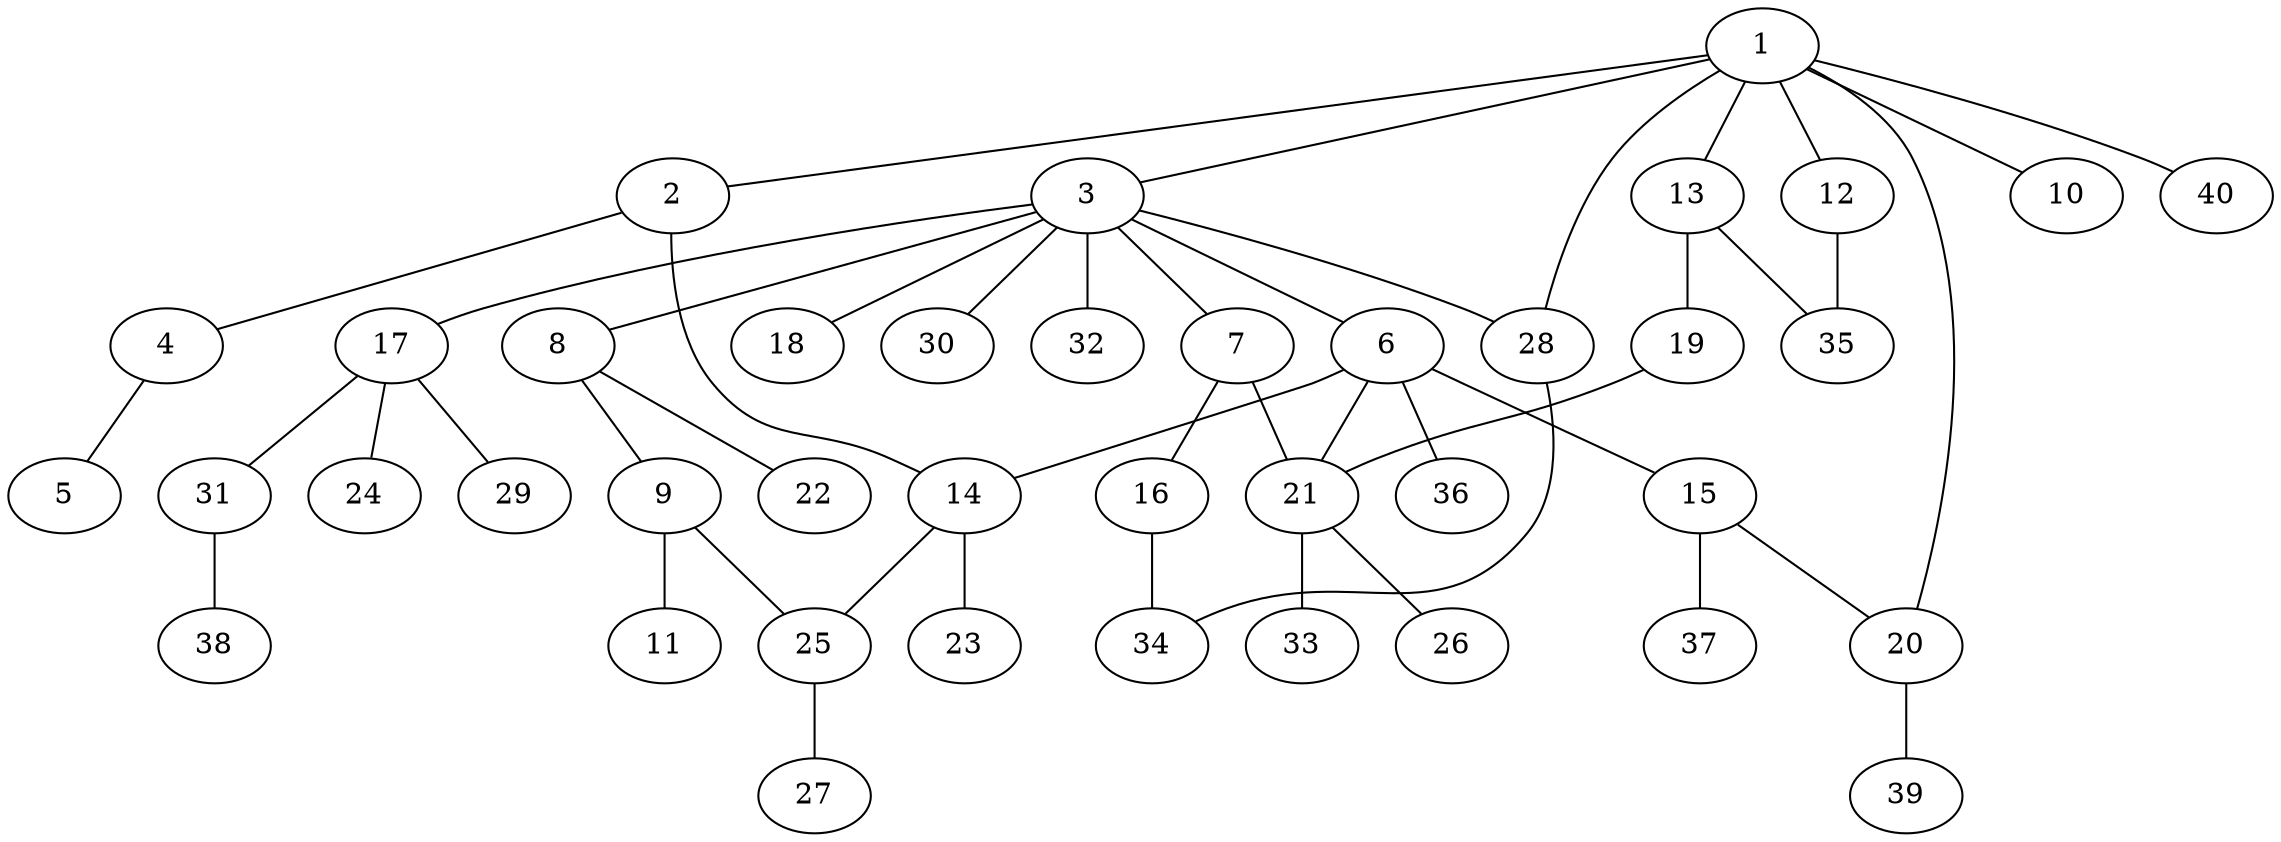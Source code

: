 graph graphname {1--2
1--3
1--10
1--12
1--13
1--20
1--28
1--40
2--4
2--14
3--6
3--7
3--8
3--17
3--18
3--28
3--30
3--32
4--5
6--14
6--15
6--21
6--36
7--16
7--21
8--9
8--22
9--11
9--25
12--35
13--19
13--35
14--23
14--25
15--20
15--37
16--34
17--24
17--29
17--31
19--21
20--39
21--26
21--33
25--27
28--34
31--38
}